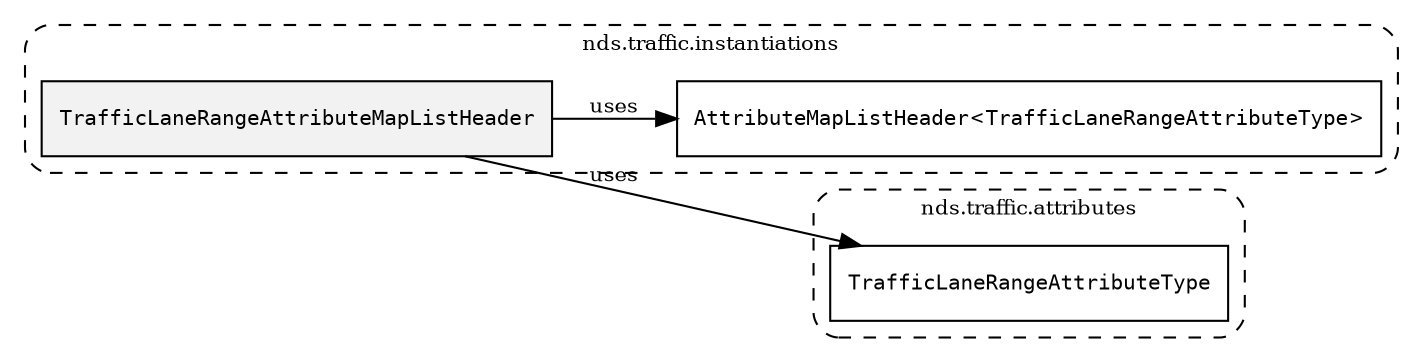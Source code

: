 /**
 * This dot file creates symbol collaboration diagram for TrafficLaneRangeAttributeMapListHeader.
 */
digraph ZSERIO
{
    node [shape=box, fontsize=10];
    rankdir="LR";
    fontsize=10;
    tooltip="TrafficLaneRangeAttributeMapListHeader collaboration diagram";

    subgraph "cluster_nds.traffic.instantiations"
    {
        style="dashed, rounded";
        label="nds.traffic.instantiations";
        tooltip="Package nds.traffic.instantiations";
        href="../../../content/packages/nds.traffic.instantiations.html#Package-nds-traffic-instantiations";
        target="_parent";

        "TrafficLaneRangeAttributeMapListHeader" [style="filled", fillcolor="#0000000D", target="_parent", label=<<font face="monospace"><table align="center" border="0" cellspacing="0" cellpadding="0"><tr><td href="../../../content/packages/nds.traffic.instantiations.html#InstantiateType-TrafficLaneRangeAttributeMapListHeader" title="InstantiateType defined in nds.traffic.instantiations">TrafficLaneRangeAttributeMapListHeader</td></tr></table></font>>];
        "AttributeMapListHeader&lt;TrafficLaneRangeAttributeType&gt;" [target="_parent", label=<<font face="monospace"><table align="center" border="0" cellspacing="0" cellpadding="0"><tr><td href="../../../content/packages/nds.core.attributemap.html#Structure-AttributeMapListHeader" title="Structure defined in nds.core.attributemap">AttributeMapListHeader</td><td>&lt;</td><td><table align="center" border="0" cellspacing="0" cellpadding="0"><tr><td href="../../../content/packages/nds.traffic.attributes.html#Enum-TrafficLaneRangeAttributeType" title="Enum defined in nds.traffic.attributes">TrafficLaneRangeAttributeType</td></tr></table></td><td>&gt;</td></tr></table></font>>];
    }

    subgraph "cluster_nds.traffic.attributes"
    {
        style="dashed, rounded";
        label="nds.traffic.attributes";
        tooltip="Package nds.traffic.attributes";
        href="../../../content/packages/nds.traffic.attributes.html#Package-nds-traffic-attributes";
        target="_parent";

        "TrafficLaneRangeAttributeType" [target="_parent", label=<<font face="monospace"><table align="center" border="0" cellspacing="0" cellpadding="0"><tr><td href="../../../content/packages/nds.traffic.attributes.html#Enum-TrafficLaneRangeAttributeType" title="Enum defined in nds.traffic.attributes">TrafficLaneRangeAttributeType</td></tr></table></font>>];
    }

    "TrafficLaneRangeAttributeMapListHeader" -> "AttributeMapListHeader&lt;TrafficLaneRangeAttributeType&gt;" [label="uses", fontsize=10];
    "TrafficLaneRangeAttributeMapListHeader" -> "TrafficLaneRangeAttributeType" [label="uses", fontsize=10];
}
